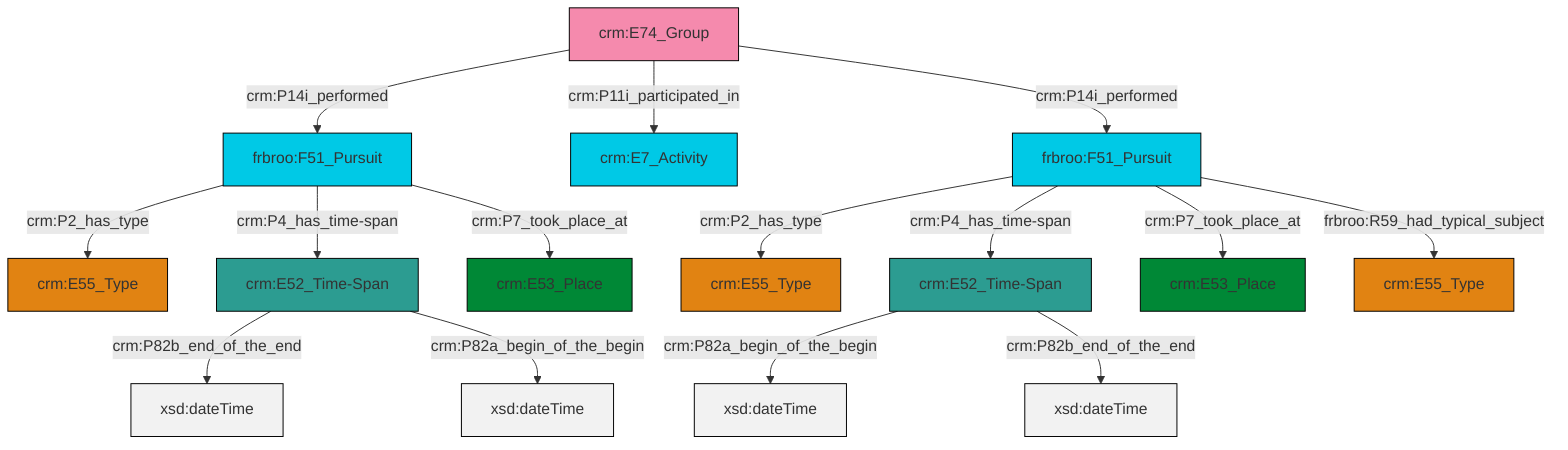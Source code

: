 graph TD
classDef Literal fill:#f2f2f2,stroke:#000000;
classDef CRM_Entity fill:#FFFFFF,stroke:#000000;
classDef Temporal_Entity fill:#00C9E6, stroke:#000000;
classDef Type fill:#E18312, stroke:#000000;
classDef Time-Span fill:#2C9C91, stroke:#000000;
classDef Appellation fill:#FFEB7F, stroke:#000000;
classDef Place fill:#008836, stroke:#000000;
classDef Persistent_Item fill:#B266B2, stroke:#000000;
classDef Conceptual_Object fill:#FFD700, stroke:#000000;
classDef Physical_Thing fill:#D2B48C, stroke:#000000;
classDef Actor fill:#f58aad, stroke:#000000;
classDef PC_Classes fill:#4ce600, stroke:#000000;
classDef Multi fill:#cccccc,stroke:#000000;

2["crm:E74_Group"]:::Actor -->|crm:P14i_performed| 3["frbroo:F51_Pursuit"]:::Temporal_Entity
8["frbroo:F51_Pursuit"]:::Temporal_Entity -->|crm:P2_has_type| 9["crm:E55_Type"]:::Type
8["frbroo:F51_Pursuit"]:::Temporal_Entity -->|crm:P4_has_time-span| 0["crm:E52_Time-Span"]:::Time-Span
2["crm:E74_Group"]:::Actor -->|crm:P11i_participated_in| 6["crm:E7_Activity"]:::Temporal_Entity
2["crm:E74_Group"]:::Actor -->|crm:P14i_performed| 8["frbroo:F51_Pursuit"]:::Temporal_Entity
3["frbroo:F51_Pursuit"]:::Temporal_Entity -->|crm:P2_has_type| 12["crm:E55_Type"]:::Type
4["crm:E52_Time-Span"]:::Time-Span -->|crm:P82b_end_of_the_end| 16[xsd:dateTime]:::Literal
4["crm:E52_Time-Span"]:::Time-Span -->|crm:P82a_begin_of_the_begin| 17[xsd:dateTime]:::Literal
3["frbroo:F51_Pursuit"]:::Temporal_Entity -->|crm:P4_has_time-span| 4["crm:E52_Time-Span"]:::Time-Span
0["crm:E52_Time-Span"]:::Time-Span -->|crm:P82a_begin_of_the_begin| 18[xsd:dateTime]:::Literal
8["frbroo:F51_Pursuit"]:::Temporal_Entity -->|crm:P7_took_place_at| 13["crm:E53_Place"]:::Place
3["frbroo:F51_Pursuit"]:::Temporal_Entity -->|crm:P7_took_place_at| 22["crm:E53_Place"]:::Place
0["crm:E52_Time-Span"]:::Time-Span -->|crm:P82b_end_of_the_end| 27[xsd:dateTime]:::Literal
8["frbroo:F51_Pursuit"]:::Temporal_Entity -->|frbroo:R59_had_typical_subject| 25["crm:E55_Type"]:::Type
